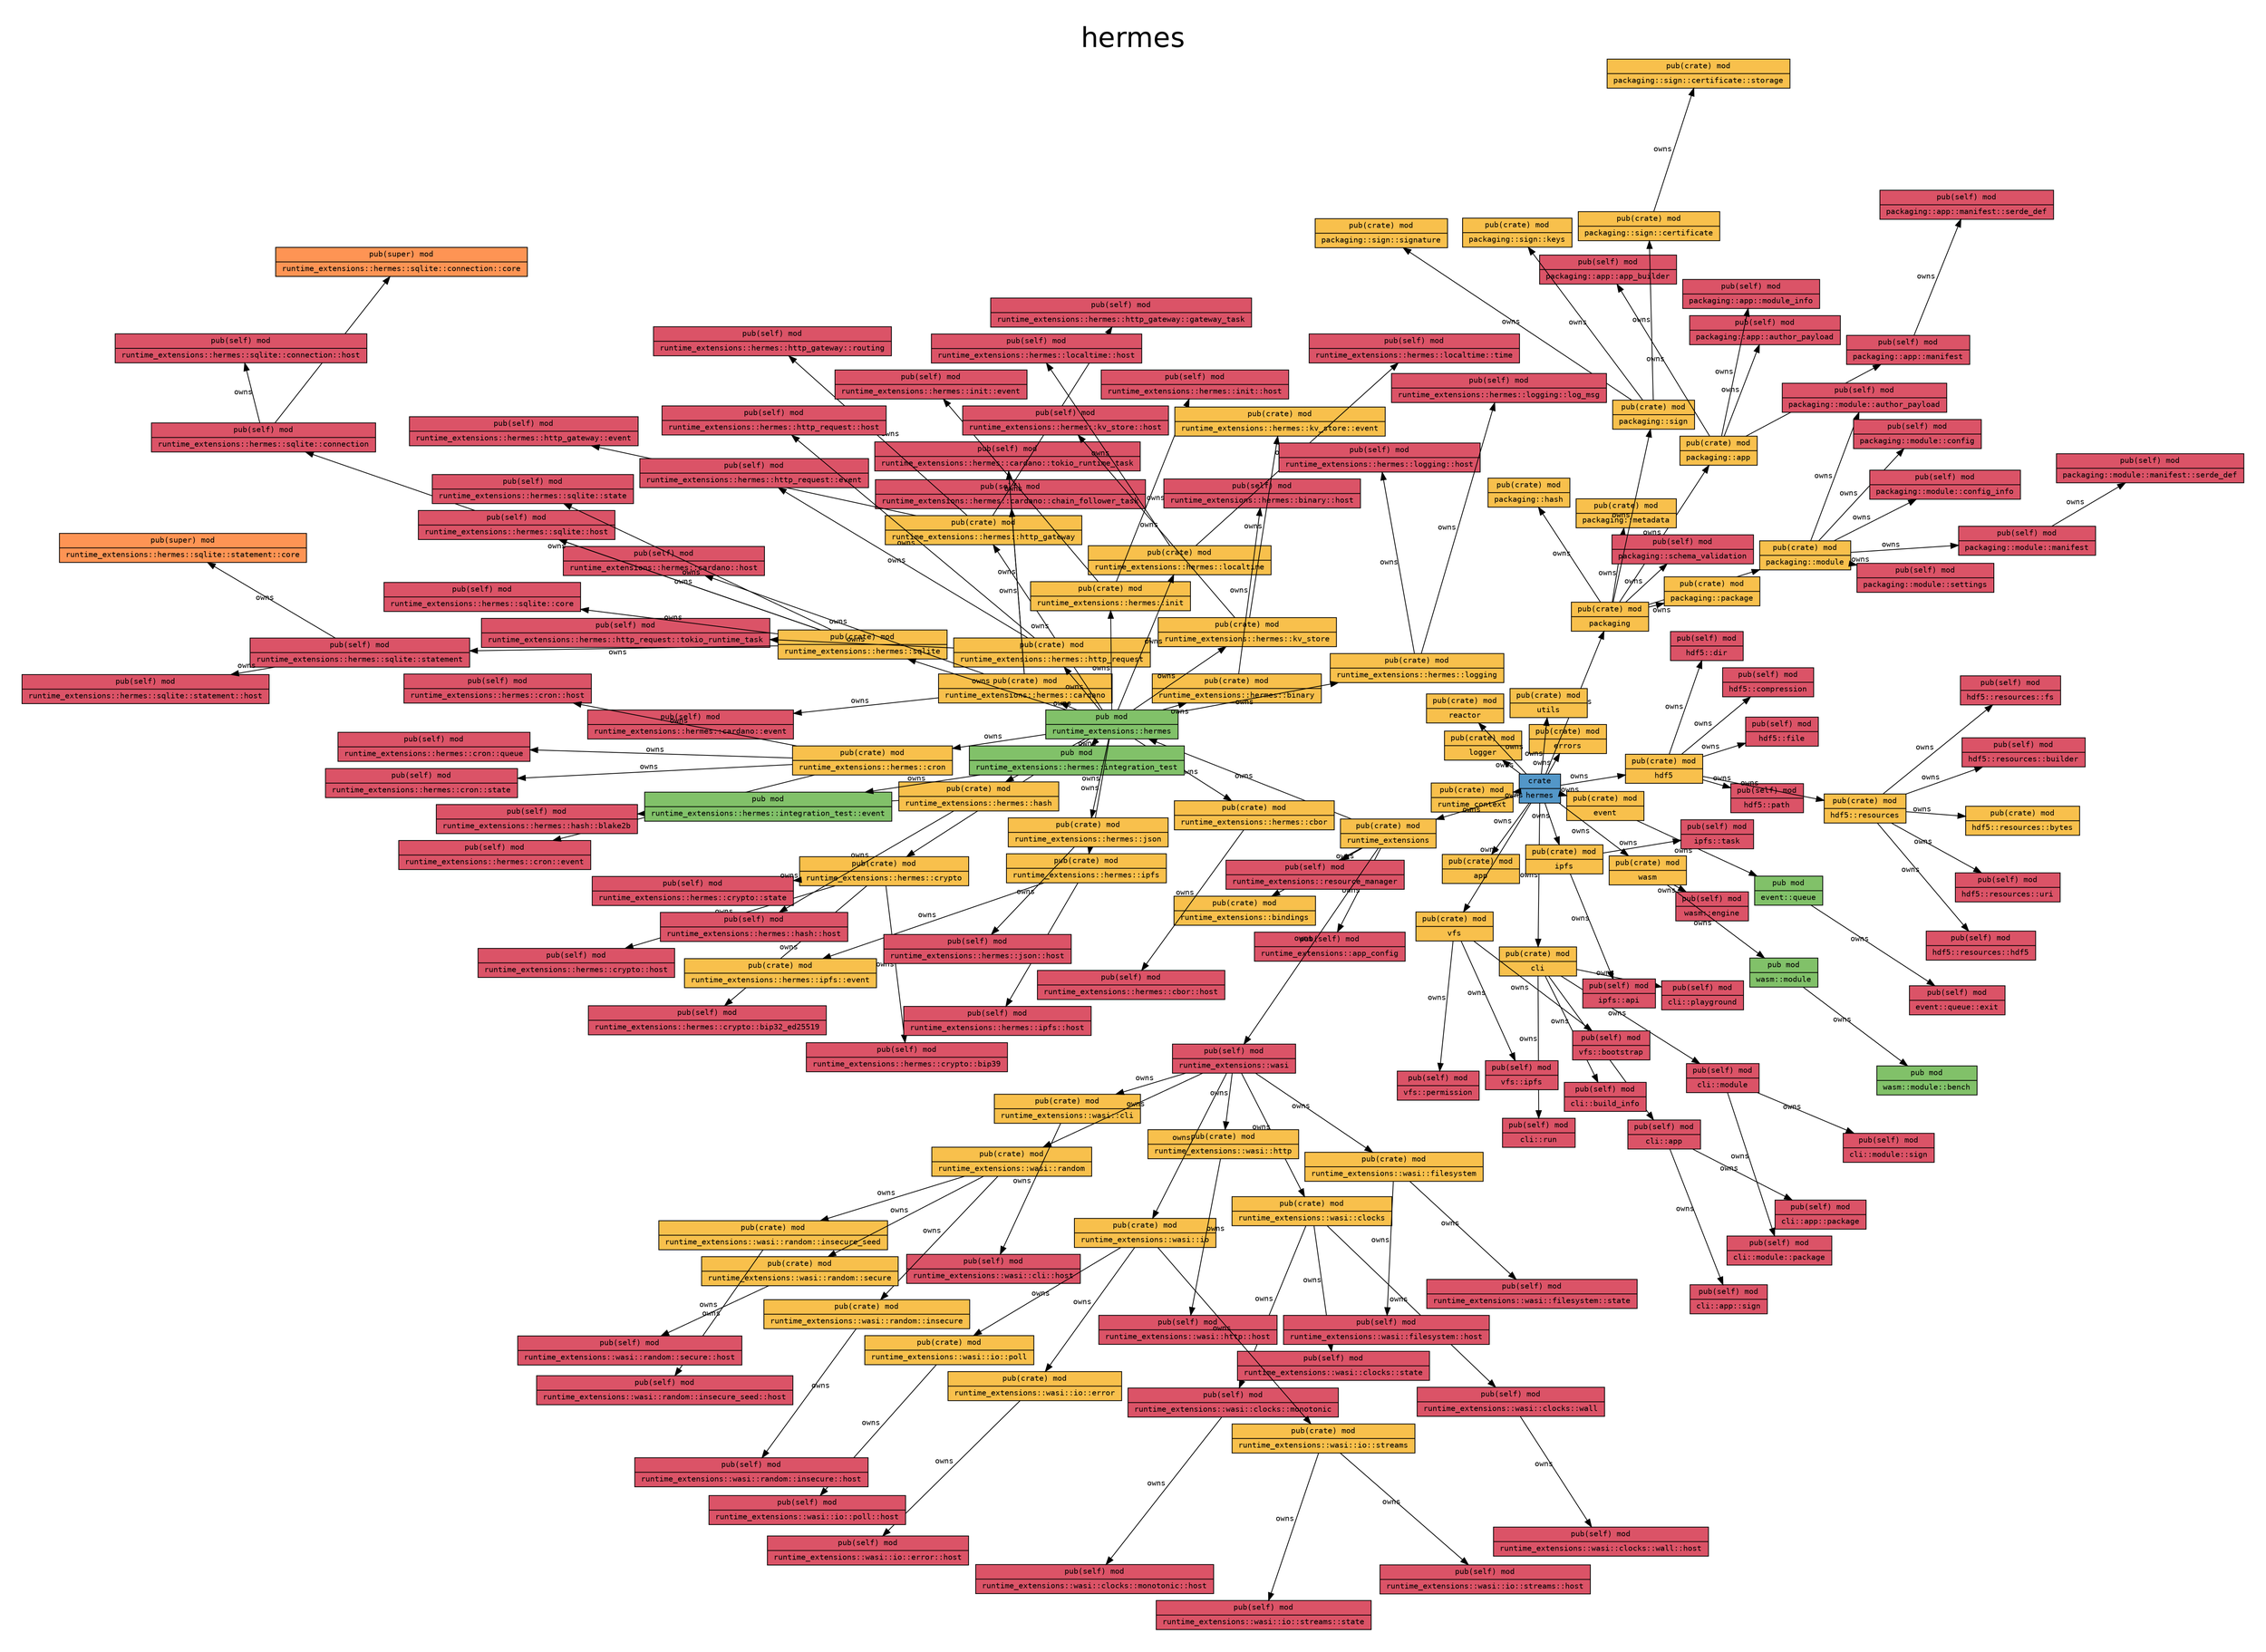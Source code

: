 digraph {

    graph [
        label="hermes",
        labelloc=t,

        pad=0.4,

        // Consider rendering the graph using a different layout algorithm, such as:
        // [dot, neato, twopi, circo, fdp, sfdp]
        layout=neato,
        overlap=false,
        splines="line",
        rankdir=LR,

        fontname="Helvetica", 
        fontsize="36",
    ];

    node [
        fontname="monospace",
        fontsize="10",
        shape="record",
        style="filled",
    ];

    edge [
        fontname="monospace",
        fontsize="10",
    ];

    "hermes" [label="crate|hermes", fillcolor="#5397c8"]; // "crate" node
    "hermes::app" [label="pub(crate) mod|app", fillcolor="#f8c04c"]; // "mod" node
    "hermes::cli" [label="pub(crate) mod|cli", fillcolor="#f8c04c"]; // "mod" node
    "hermes::cli::app" [label="pub(self) mod|cli::app", fillcolor="#db5367"]; // "mod" node
    "hermes::cli::app::package" [label="pub(self) mod|cli::app::package", fillcolor="#db5367"]; // "mod" node
    "hermes::cli::app::sign" [label="pub(self) mod|cli::app::sign", fillcolor="#db5367"]; // "mod" node
    "hermes::cli::build_info" [label="pub(self) mod|cli::build_info", fillcolor="#db5367"]; // "mod" node
    "hermes::cli::module" [label="pub(self) mod|cli::module", fillcolor="#db5367"]; // "mod" node
    "hermes::cli::module::package" [label="pub(self) mod|cli::module::package", fillcolor="#db5367"]; // "mod" node
    "hermes::cli::module::sign" [label="pub(self) mod|cli::module::sign", fillcolor="#db5367"]; // "mod" node
    "hermes::cli::playground" [label="pub(self) mod|cli::playground", fillcolor="#db5367"]; // "mod" node
    "hermes::cli::run" [label="pub(self) mod|cli::run", fillcolor="#db5367"]; // "mod" node
    "hermes::errors" [label="pub(crate) mod|errors", fillcolor="#f8c04c"]; // "mod" node
    "hermes::event" [label="pub(crate) mod|event", fillcolor="#f8c04c"]; // "mod" node
    "hermes::event::queue" [label="pub mod|event::queue", fillcolor="#81c169"]; // "mod" node
    "hermes::event::queue::exit" [label="pub(self) mod|event::queue::exit", fillcolor="#db5367"]; // "mod" node
    "hermes::hdf5" [label="pub(crate) mod|hdf5", fillcolor="#f8c04c"]; // "mod" node
    "hermes::hdf5::compression" [label="pub(self) mod|hdf5::compression", fillcolor="#db5367"]; // "mod" node
    "hermes::hdf5::dir" [label="pub(self) mod|hdf5::dir", fillcolor="#db5367"]; // "mod" node
    "hermes::hdf5::file" [label="pub(self) mod|hdf5::file", fillcolor="#db5367"]; // "mod" node
    "hermes::hdf5::path" [label="pub(self) mod|hdf5::path", fillcolor="#db5367"]; // "mod" node
    "hermes::hdf5::resources" [label="pub(crate) mod|hdf5::resources", fillcolor="#f8c04c"]; // "mod" node
    "hermes::hdf5::resources::builder" [label="pub(self) mod|hdf5::resources::builder", fillcolor="#db5367"]; // "mod" node
    "hermes::hdf5::resources::bytes" [label="pub(crate) mod|hdf5::resources::bytes", fillcolor="#f8c04c"]; // "mod" node
    "hermes::hdf5::resources::fs" [label="pub(self) mod|hdf5::resources::fs", fillcolor="#db5367"]; // "mod" node
    "hermes::hdf5::resources::hdf5" [label="pub(self) mod|hdf5::resources::hdf5", fillcolor="#db5367"]; // "mod" node
    "hermes::hdf5::resources::uri" [label="pub(self) mod|hdf5::resources::uri", fillcolor="#db5367"]; // "mod" node
    "hermes::ipfs" [label="pub(crate) mod|ipfs", fillcolor="#f8c04c"]; // "mod" node
    "hermes::ipfs::api" [label="pub(self) mod|ipfs::api", fillcolor="#db5367"]; // "mod" node
    "hermes::ipfs::task" [label="pub(self) mod|ipfs::task", fillcolor="#db5367"]; // "mod" node
    "hermes::logger" [label="pub(crate) mod|logger", fillcolor="#f8c04c"]; // "mod" node
    "hermes::packaging" [label="pub(crate) mod|packaging", fillcolor="#f8c04c"]; // "mod" node
    "hermes::packaging::app" [label="pub(crate) mod|packaging::app", fillcolor="#f8c04c"]; // "mod" node
    "hermes::packaging::app::app_builder" [label="pub(self) mod|packaging::app::app_builder", fillcolor="#db5367"]; // "mod" node
    "hermes::packaging::app::author_payload" [label="pub(self) mod|packaging::app::author_payload", fillcolor="#db5367"]; // "mod" node
    "hermes::packaging::app::manifest" [label="pub(self) mod|packaging::app::manifest", fillcolor="#db5367"]; // "mod" node
    "hermes::packaging::app::manifest::serde_def" [label="pub(self) mod|packaging::app::manifest::serde_def", fillcolor="#db5367"]; // "mod" node
    "hermes::packaging::app::module_info" [label="pub(self) mod|packaging::app::module_info", fillcolor="#db5367"]; // "mod" node
    "hermes::packaging::hash" [label="pub(crate) mod|packaging::hash", fillcolor="#f8c04c"]; // "mod" node
    "hermes::packaging::metadata" [label="pub(crate) mod|packaging::metadata", fillcolor="#f8c04c"]; // "mod" node
    "hermes::packaging::module" [label="pub(crate) mod|packaging::module", fillcolor="#f8c04c"]; // "mod" node
    "hermes::packaging::module::author_payload" [label="pub(self) mod|packaging::module::author_payload", fillcolor="#db5367"]; // "mod" node
    "hermes::packaging::module::config" [label="pub(self) mod|packaging::module::config", fillcolor="#db5367"]; // "mod" node
    "hermes::packaging::module::config_info" [label="pub(self) mod|packaging::module::config_info", fillcolor="#db5367"]; // "mod" node
    "hermes::packaging::module::manifest" [label="pub(self) mod|packaging::module::manifest", fillcolor="#db5367"]; // "mod" node
    "hermes::packaging::module::manifest::serde_def" [label="pub(self) mod|packaging::module::manifest::serde_def", fillcolor="#db5367"]; // "mod" node
    "hermes::packaging::module::settings" [label="pub(self) mod|packaging::module::settings", fillcolor="#db5367"]; // "mod" node
    "hermes::packaging::package" [label="pub(crate) mod|packaging::package", fillcolor="#f8c04c"]; // "mod" node
    "hermes::packaging::schema_validation" [label="pub(self) mod|packaging::schema_validation", fillcolor="#db5367"]; // "mod" node
    "hermes::packaging::sign" [label="pub(crate) mod|packaging::sign", fillcolor="#f8c04c"]; // "mod" node
    "hermes::packaging::sign::certificate" [label="pub(crate) mod|packaging::sign::certificate", fillcolor="#f8c04c"]; // "mod" node
    "hermes::packaging::sign::certificate::storage" [label="pub(crate) mod|packaging::sign::certificate::storage", fillcolor="#f8c04c"]; // "mod" node
    "hermes::packaging::sign::keys" [label="pub(crate) mod|packaging::sign::keys", fillcolor="#f8c04c"]; // "mod" node
    "hermes::packaging::sign::signature" [label="pub(crate) mod|packaging::sign::signature", fillcolor="#f8c04c"]; // "mod" node
    "hermes::reactor" [label="pub(crate) mod|reactor", fillcolor="#f8c04c"]; // "mod" node
    "hermes::runtime_context" [label="pub(crate) mod|runtime_context", fillcolor="#f8c04c"]; // "mod" node
    "hermes::runtime_extensions" [label="pub(crate) mod|runtime_extensions", fillcolor="#f8c04c"]; // "mod" node
    "hermes::runtime_extensions::app_config" [label="pub(self) mod|runtime_extensions::app_config", fillcolor="#db5367"]; // "mod" node
    "hermes::runtime_extensions::bindings" [label="pub(crate) mod|runtime_extensions::bindings", fillcolor="#f8c04c"]; // "mod" node
    "hermes::runtime_extensions::hermes" [label="pub mod|runtime_extensions::hermes", fillcolor="#81c169"]; // "mod" node
    "hermes::runtime_extensions::hermes::binary" [label="pub(crate) mod|runtime_extensions::hermes::binary", fillcolor="#f8c04c"]; // "mod" node
    "hermes::runtime_extensions::hermes::binary::host" [label="pub(self) mod|runtime_extensions::hermes::binary::host", fillcolor="#db5367"]; // "mod" node
    "hermes::runtime_extensions::hermes::cardano" [label="pub(crate) mod|runtime_extensions::hermes::cardano", fillcolor="#f8c04c"]; // "mod" node
    "hermes::runtime_extensions::hermes::cardano::chain_follower_task" [label="pub(self) mod|runtime_extensions::hermes::cardano::chain_follower_task", fillcolor="#db5367"]; // "mod" node
    "hermes::runtime_extensions::hermes::cardano::event" [label="pub(self) mod|runtime_extensions::hermes::cardano::event", fillcolor="#db5367"]; // "mod" node
    "hermes::runtime_extensions::hermes::cardano::host" [label="pub(self) mod|runtime_extensions::hermes::cardano::host", fillcolor="#db5367"]; // "mod" node
    "hermes::runtime_extensions::hermes::cardano::tokio_runtime_task" [label="pub(self) mod|runtime_extensions::hermes::cardano::tokio_runtime_task", fillcolor="#db5367"]; // "mod" node
    "hermes::runtime_extensions::hermes::cbor" [label="pub(crate) mod|runtime_extensions::hermes::cbor", fillcolor="#f8c04c"]; // "mod" node
    "hermes::runtime_extensions::hermes::cbor::host" [label="pub(self) mod|runtime_extensions::hermes::cbor::host", fillcolor="#db5367"]; // "mod" node
    "hermes::runtime_extensions::hermes::cron" [label="pub(crate) mod|runtime_extensions::hermes::cron", fillcolor="#f8c04c"]; // "mod" node
    "hermes::runtime_extensions::hermes::cron::event" [label="pub(self) mod|runtime_extensions::hermes::cron::event", fillcolor="#db5367"]; // "mod" node
    "hermes::runtime_extensions::hermes::cron::host" [label="pub(self) mod|runtime_extensions::hermes::cron::host", fillcolor="#db5367"]; // "mod" node
    "hermes::runtime_extensions::hermes::cron::queue" [label="pub(self) mod|runtime_extensions::hermes::cron::queue", fillcolor="#db5367"]; // "mod" node
    "hermes::runtime_extensions::hermes::cron::state" [label="pub(self) mod|runtime_extensions::hermes::cron::state", fillcolor="#db5367"]; // "mod" node
    "hermes::runtime_extensions::hermes::crypto" [label="pub(crate) mod|runtime_extensions::hermes::crypto", fillcolor="#f8c04c"]; // "mod" node
    "hermes::runtime_extensions::hermes::crypto::bip32_ed25519" [label="pub(self) mod|runtime_extensions::hermes::crypto::bip32_ed25519", fillcolor="#db5367"]; // "mod" node
    "hermes::runtime_extensions::hermes::crypto::bip39" [label="pub(self) mod|runtime_extensions::hermes::crypto::bip39", fillcolor="#db5367"]; // "mod" node
    "hermes::runtime_extensions::hermes::crypto::host" [label="pub(self) mod|runtime_extensions::hermes::crypto::host", fillcolor="#db5367"]; // "mod" node
    "hermes::runtime_extensions::hermes::crypto::state" [label="pub(self) mod|runtime_extensions::hermes::crypto::state", fillcolor="#db5367"]; // "mod" node
    "hermes::runtime_extensions::hermes::hash" [label="pub(crate) mod|runtime_extensions::hermes::hash", fillcolor="#f8c04c"]; // "mod" node
    "hermes::runtime_extensions::hermes::hash::blake2b" [label="pub(self) mod|runtime_extensions::hermes::hash::blake2b", fillcolor="#db5367"]; // "mod" node
    "hermes::runtime_extensions::hermes::hash::host" [label="pub(self) mod|runtime_extensions::hermes::hash::host", fillcolor="#db5367"]; // "mod" node
    "hermes::runtime_extensions::hermes::http_gateway" [label="pub(crate) mod|runtime_extensions::hermes::http_gateway", fillcolor="#f8c04c"]; // "mod" node
    "hermes::runtime_extensions::hermes::http_gateway::event" [label="pub(self) mod|runtime_extensions::hermes::http_gateway::event", fillcolor="#db5367"]; // "mod" node
    "hermes::runtime_extensions::hermes::http_gateway::gateway_task" [label="pub(self) mod|runtime_extensions::hermes::http_gateway::gateway_task", fillcolor="#db5367"]; // "mod" node
    "hermes::runtime_extensions::hermes::http_gateway::routing" [label="pub(self) mod|runtime_extensions::hermes::http_gateway::routing", fillcolor="#db5367"]; // "mod" node
    "hermes::runtime_extensions::hermes::http_request" [label="pub(crate) mod|runtime_extensions::hermes::http_request", fillcolor="#f8c04c"]; // "mod" node
    "hermes::runtime_extensions::hermes::http_request::event" [label="pub(self) mod|runtime_extensions::hermes::http_request::event", fillcolor="#db5367"]; // "mod" node
    "hermes::runtime_extensions::hermes::http_request::host" [label="pub(self) mod|runtime_extensions::hermes::http_request::host", fillcolor="#db5367"]; // "mod" node
    "hermes::runtime_extensions::hermes::http_request::tokio_runtime_task" [label="pub(self) mod|runtime_extensions::hermes::http_request::tokio_runtime_task", fillcolor="#db5367"]; // "mod" node
    "hermes::runtime_extensions::hermes::init" [label="pub(crate) mod|runtime_extensions::hermes::init", fillcolor="#f8c04c"]; // "mod" node
    "hermes::runtime_extensions::hermes::init::event" [label="pub(self) mod|runtime_extensions::hermes::init::event", fillcolor="#db5367"]; // "mod" node
    "hermes::runtime_extensions::hermes::init::host" [label="pub(self) mod|runtime_extensions::hermes::init::host", fillcolor="#db5367"]; // "mod" node
    "hermes::runtime_extensions::hermes::integration_test" [label="pub mod|runtime_extensions::hermes::integration_test", fillcolor="#81c169"]; // "mod" node
    "hermes::runtime_extensions::hermes::integration_test::event" [label="pub mod|runtime_extensions::hermes::integration_test::event", fillcolor="#81c169"]; // "mod" node
    "hermes::runtime_extensions::hermes::ipfs" [label="pub(crate) mod|runtime_extensions::hermes::ipfs", fillcolor="#f8c04c"]; // "mod" node
    "hermes::runtime_extensions::hermes::ipfs::event" [label="pub(crate) mod|runtime_extensions::hermes::ipfs::event", fillcolor="#f8c04c"]; // "mod" node
    "hermes::runtime_extensions::hermes::ipfs::host" [label="pub(self) mod|runtime_extensions::hermes::ipfs::host", fillcolor="#db5367"]; // "mod" node
    "hermes::runtime_extensions::hermes::json" [label="pub(crate) mod|runtime_extensions::hermes::json", fillcolor="#f8c04c"]; // "mod" node
    "hermes::runtime_extensions::hermes::json::host" [label="pub(self) mod|runtime_extensions::hermes::json::host", fillcolor="#db5367"]; // "mod" node
    "hermes::runtime_extensions::hermes::kv_store" [label="pub(crate) mod|runtime_extensions::hermes::kv_store", fillcolor="#f8c04c"]; // "mod" node
    "hermes::runtime_extensions::hermes::kv_store::event" [label="pub(crate) mod|runtime_extensions::hermes::kv_store::event", fillcolor="#f8c04c"]; // "mod" node
    "hermes::runtime_extensions::hermes::kv_store::host" [label="pub(self) mod|runtime_extensions::hermes::kv_store::host", fillcolor="#db5367"]; // "mod" node
    "hermes::runtime_extensions::hermes::localtime" [label="pub(crate) mod|runtime_extensions::hermes::localtime", fillcolor="#f8c04c"]; // "mod" node
    "hermes::runtime_extensions::hermes::localtime::host" [label="pub(self) mod|runtime_extensions::hermes::localtime::host", fillcolor="#db5367"]; // "mod" node
    "hermes::runtime_extensions::hermes::localtime::time" [label="pub(self) mod|runtime_extensions::hermes::localtime::time", fillcolor="#db5367"]; // "mod" node
    "hermes::runtime_extensions::hermes::logging" [label="pub(crate) mod|runtime_extensions::hermes::logging", fillcolor="#f8c04c"]; // "mod" node
    "hermes::runtime_extensions::hermes::logging::host" [label="pub(self) mod|runtime_extensions::hermes::logging::host", fillcolor="#db5367"]; // "mod" node
    "hermes::runtime_extensions::hermes::logging::log_msg" [label="pub(self) mod|runtime_extensions::hermes::logging::log_msg", fillcolor="#db5367"]; // "mod" node
    "hermes::runtime_extensions::hermes::sqlite" [label="pub(crate) mod|runtime_extensions::hermes::sqlite", fillcolor="#f8c04c"]; // "mod" node
    "hermes::runtime_extensions::hermes::sqlite::connection" [label="pub(self) mod|runtime_extensions::hermes::sqlite::connection", fillcolor="#db5367"]; // "mod" node
    "hermes::runtime_extensions::hermes::sqlite::connection::core" [label="pub(super) mod|runtime_extensions::hermes::sqlite::connection::core", fillcolor="#fe9454"]; // "mod" node
    "hermes::runtime_extensions::hermes::sqlite::connection::host" [label="pub(self) mod|runtime_extensions::hermes::sqlite::connection::host", fillcolor="#db5367"]; // "mod" node
    "hermes::runtime_extensions::hermes::sqlite::core" [label="pub(self) mod|runtime_extensions::hermes::sqlite::core", fillcolor="#db5367"]; // "mod" node
    "hermes::runtime_extensions::hermes::sqlite::host" [label="pub(self) mod|runtime_extensions::hermes::sqlite::host", fillcolor="#db5367"]; // "mod" node
    "hermes::runtime_extensions::hermes::sqlite::state" [label="pub(self) mod|runtime_extensions::hermes::sqlite::state", fillcolor="#db5367"]; // "mod" node
    "hermes::runtime_extensions::hermes::sqlite::statement" [label="pub(self) mod|runtime_extensions::hermes::sqlite::statement", fillcolor="#db5367"]; // "mod" node
    "hermes::runtime_extensions::hermes::sqlite::statement::core" [label="pub(super) mod|runtime_extensions::hermes::sqlite::statement::core", fillcolor="#fe9454"]; // "mod" node
    "hermes::runtime_extensions::hermes::sqlite::statement::host" [label="pub(self) mod|runtime_extensions::hermes::sqlite::statement::host", fillcolor="#db5367"]; // "mod" node
    "hermes::runtime_extensions::resource_manager" [label="pub(self) mod|runtime_extensions::resource_manager", fillcolor="#db5367"]; // "mod" node
    "hermes::runtime_extensions::wasi" [label="pub(self) mod|runtime_extensions::wasi", fillcolor="#db5367"]; // "mod" node
    "hermes::runtime_extensions::wasi::cli" [label="pub(crate) mod|runtime_extensions::wasi::cli", fillcolor="#f8c04c"]; // "mod" node
    "hermes::runtime_extensions::wasi::cli::host" [label="pub(self) mod|runtime_extensions::wasi::cli::host", fillcolor="#db5367"]; // "mod" node
    "hermes::runtime_extensions::wasi::clocks" [label="pub(crate) mod|runtime_extensions::wasi::clocks", fillcolor="#f8c04c"]; // "mod" node
    "hermes::runtime_extensions::wasi::clocks::monotonic" [label="pub(self) mod|runtime_extensions::wasi::clocks::monotonic", fillcolor="#db5367"]; // "mod" node
    "hermes::runtime_extensions::wasi::clocks::monotonic::host" [label="pub(self) mod|runtime_extensions::wasi::clocks::monotonic::host", fillcolor="#db5367"]; // "mod" node
    "hermes::runtime_extensions::wasi::clocks::state" [label="pub(self) mod|runtime_extensions::wasi::clocks::state", fillcolor="#db5367"]; // "mod" node
    "hermes::runtime_extensions::wasi::clocks::wall" [label="pub(self) mod|runtime_extensions::wasi::clocks::wall", fillcolor="#db5367"]; // "mod" node
    "hermes::runtime_extensions::wasi::clocks::wall::host" [label="pub(self) mod|runtime_extensions::wasi::clocks::wall::host", fillcolor="#db5367"]; // "mod" node
    "hermes::runtime_extensions::wasi::filesystem" [label="pub(crate) mod|runtime_extensions::wasi::filesystem", fillcolor="#f8c04c"]; // "mod" node
    "hermes::runtime_extensions::wasi::filesystem::host" [label="pub(self) mod|runtime_extensions::wasi::filesystem::host", fillcolor="#db5367"]; // "mod" node
    "hermes::runtime_extensions::wasi::filesystem::state" [label="pub(self) mod|runtime_extensions::wasi::filesystem::state", fillcolor="#db5367"]; // "mod" node
    "hermes::runtime_extensions::wasi::http" [label="pub(crate) mod|runtime_extensions::wasi::http", fillcolor="#f8c04c"]; // "mod" node
    "hermes::runtime_extensions::wasi::http::host" [label="pub(self) mod|runtime_extensions::wasi::http::host", fillcolor="#db5367"]; // "mod" node
    "hermes::runtime_extensions::wasi::io" [label="pub(crate) mod|runtime_extensions::wasi::io", fillcolor="#f8c04c"]; // "mod" node
    "hermes::runtime_extensions::wasi::io::error" [label="pub(crate) mod|runtime_extensions::wasi::io::error", fillcolor="#f8c04c"]; // "mod" node
    "hermes::runtime_extensions::wasi::io::error::host" [label="pub(self) mod|runtime_extensions::wasi::io::error::host", fillcolor="#db5367"]; // "mod" node
    "hermes::runtime_extensions::wasi::io::poll" [label="pub(crate) mod|runtime_extensions::wasi::io::poll", fillcolor="#f8c04c"]; // "mod" node
    "hermes::runtime_extensions::wasi::io::poll::host" [label="pub(self) mod|runtime_extensions::wasi::io::poll::host", fillcolor="#db5367"]; // "mod" node
    "hermes::runtime_extensions::wasi::io::streams" [label="pub(crate) mod|runtime_extensions::wasi::io::streams", fillcolor="#f8c04c"]; // "mod" node
    "hermes::runtime_extensions::wasi::io::streams::host" [label="pub(self) mod|runtime_extensions::wasi::io::streams::host", fillcolor="#db5367"]; // "mod" node
    "hermes::runtime_extensions::wasi::io::streams::state" [label="pub(self) mod|runtime_extensions::wasi::io::streams::state", fillcolor="#db5367"]; // "mod" node
    "hermes::runtime_extensions::wasi::random" [label="pub(crate) mod|runtime_extensions::wasi::random", fillcolor="#f8c04c"]; // "mod" node
    "hermes::runtime_extensions::wasi::random::insecure" [label="pub(crate) mod|runtime_extensions::wasi::random::insecure", fillcolor="#f8c04c"]; // "mod" node
    "hermes::runtime_extensions::wasi::random::insecure::host" [label="pub(self) mod|runtime_extensions::wasi::random::insecure::host", fillcolor="#db5367"]; // "mod" node
    "hermes::runtime_extensions::wasi::random::insecure_seed" [label="pub(crate) mod|runtime_extensions::wasi::random::insecure_seed", fillcolor="#f8c04c"]; // "mod" node
    "hermes::runtime_extensions::wasi::random::insecure_seed::host" [label="pub(self) mod|runtime_extensions::wasi::random::insecure_seed::host", fillcolor="#db5367"]; // "mod" node
    "hermes::runtime_extensions::wasi::random::secure" [label="pub(crate) mod|runtime_extensions::wasi::random::secure", fillcolor="#f8c04c"]; // "mod" node
    "hermes::runtime_extensions::wasi::random::secure::host" [label="pub(self) mod|runtime_extensions::wasi::random::secure::host", fillcolor="#db5367"]; // "mod" node
    "hermes::utils" [label="pub(crate) mod|utils", fillcolor="#f8c04c"]; // "mod" node
    "hermes::vfs" [label="pub(crate) mod|vfs", fillcolor="#f8c04c"]; // "mod" node
    "hermes::vfs::bootstrap" [label="pub(self) mod|vfs::bootstrap", fillcolor="#db5367"]; // "mod" node
    "hermes::vfs::ipfs" [label="pub(self) mod|vfs::ipfs", fillcolor="#db5367"]; // "mod" node
    "hermes::vfs::permission" [label="pub(self) mod|vfs::permission", fillcolor="#db5367"]; // "mod" node
    "hermes::wasm" [label="pub(crate) mod|wasm", fillcolor="#f8c04c"]; // "mod" node
    "hermes::wasm::engine" [label="pub(self) mod|wasm::engine", fillcolor="#db5367"]; // "mod" node
    "hermes::wasm::module" [label="pub mod|wasm::module", fillcolor="#81c169"]; // "mod" node
    "hermes::wasm::module::bench" [label="pub mod|wasm::module::bench", fillcolor="#81c169"]; // "mod" node

    "hermes" -> "hermes::app" [label="owns", color="#000000", style="solid"] [constraint=true]; // "owns" edge
    "hermes" -> "hermes::cli" [label="owns", color="#000000", style="solid"] [constraint=true]; // "owns" edge
    "hermes" -> "hermes::errors" [label="owns", color="#000000", style="solid"] [constraint=true]; // "owns" edge
    "hermes" -> "hermes::event" [label="owns", color="#000000", style="solid"] [constraint=true]; // "owns" edge
    "hermes" -> "hermes::hdf5" [label="owns", color="#000000", style="solid"] [constraint=true]; // "owns" edge
    "hermes" -> "hermes::ipfs" [label="owns", color="#000000", style="solid"] [constraint=true]; // "owns" edge
    "hermes" -> "hermes::logger" [label="owns", color="#000000", style="solid"] [constraint=true]; // "owns" edge
    "hermes" -> "hermes::packaging" [label="owns", color="#000000", style="solid"] [constraint=true]; // "owns" edge
    "hermes" -> "hermes::reactor" [label="owns", color="#000000", style="solid"] [constraint=true]; // "owns" edge
    "hermes" -> "hermes::runtime_context" [label="owns", color="#000000", style="solid"] [constraint=true]; // "owns" edge
    "hermes" -> "hermes::runtime_extensions" [label="owns", color="#000000", style="solid"] [constraint=true]; // "owns" edge
    "hermes" -> "hermes::utils" [label="owns", color="#000000", style="solid"] [constraint=true]; // "owns" edge
    "hermes" -> "hermes::vfs" [label="owns", color="#000000", style="solid"] [constraint=true]; // "owns" edge
    "hermes" -> "hermes::wasm" [label="owns", color="#000000", style="solid"] [constraint=true]; // "owns" edge
    "hermes::cli" -> "hermes::cli::app" [label="owns", color="#000000", style="solid"] [constraint=true]; // "owns" edge
    "hermes::cli" -> "hermes::cli::build_info" [label="owns", color="#000000", style="solid"] [constraint=true]; // "owns" edge
    "hermes::cli" -> "hermes::cli::module" [label="owns", color="#000000", style="solid"] [constraint=true]; // "owns" edge
    "hermes::cli" -> "hermes::cli::playground" [label="owns", color="#000000", style="solid"] [constraint=true]; // "owns" edge
    "hermes::cli" -> "hermes::cli::run" [label="owns", color="#000000", style="solid"] [constraint=true]; // "owns" edge
    "hermes::cli::app" -> "hermes::cli::app::package" [label="owns", color="#000000", style="solid"] [constraint=true]; // "owns" edge
    "hermes::cli::app" -> "hermes::cli::app::sign" [label="owns", color="#000000", style="solid"] [constraint=true]; // "owns" edge
    "hermes::cli::module" -> "hermes::cli::module::package" [label="owns", color="#000000", style="solid"] [constraint=true]; // "owns" edge
    "hermes::cli::module" -> "hermes::cli::module::sign" [label="owns", color="#000000", style="solid"] [constraint=true]; // "owns" edge
    "hermes::event" -> "hermes::event::queue" [label="owns", color="#000000", style="solid"] [constraint=true]; // "owns" edge
    "hermes::event::queue" -> "hermes::event::queue::exit" [label="owns", color="#000000", style="solid"] [constraint=true]; // "owns" edge
    "hermes::hdf5" -> "hermes::hdf5::compression" [label="owns", color="#000000", style="solid"] [constraint=true]; // "owns" edge
    "hermes::hdf5" -> "hermes::hdf5::dir" [label="owns", color="#000000", style="solid"] [constraint=true]; // "owns" edge
    "hermes::hdf5" -> "hermes::hdf5::file" [label="owns", color="#000000", style="solid"] [constraint=true]; // "owns" edge
    "hermes::hdf5" -> "hermes::hdf5::path" [label="owns", color="#000000", style="solid"] [constraint=true]; // "owns" edge
    "hermes::hdf5" -> "hermes::hdf5::resources" [label="owns", color="#000000", style="solid"] [constraint=true]; // "owns" edge
    "hermes::hdf5::resources" -> "hermes::hdf5::resources::builder" [label="owns", color="#000000", style="solid"] [constraint=true]; // "owns" edge
    "hermes::hdf5::resources" -> "hermes::hdf5::resources::bytes" [label="owns", color="#000000", style="solid"] [constraint=true]; // "owns" edge
    "hermes::hdf5::resources" -> "hermes::hdf5::resources::fs" [label="owns", color="#000000", style="solid"] [constraint=true]; // "owns" edge
    "hermes::hdf5::resources" -> "hermes::hdf5::resources::hdf5" [label="owns", color="#000000", style="solid"] [constraint=true]; // "owns" edge
    "hermes::hdf5::resources" -> "hermes::hdf5::resources::uri" [label="owns", color="#000000", style="solid"] [constraint=true]; // "owns" edge
    "hermes::ipfs" -> "hermes::ipfs::api" [label="owns", color="#000000", style="solid"] [constraint=true]; // "owns" edge
    "hermes::ipfs" -> "hermes::ipfs::task" [label="owns", color="#000000", style="solid"] [constraint=true]; // "owns" edge
    "hermes::packaging" -> "hermes::packaging::app" [label="owns", color="#000000", style="solid"] [constraint=true]; // "owns" edge
    "hermes::packaging" -> "hermes::packaging::hash" [label="owns", color="#000000", style="solid"] [constraint=true]; // "owns" edge
    "hermes::packaging" -> "hermes::packaging::metadata" [label="owns", color="#000000", style="solid"] [constraint=true]; // "owns" edge
    "hermes::packaging" -> "hermes::packaging::module" [label="owns", color="#000000", style="solid"] [constraint=true]; // "owns" edge
    "hermes::packaging" -> "hermes::packaging::package" [label="owns", color="#000000", style="solid"] [constraint=true]; // "owns" edge
    "hermes::packaging" -> "hermes::packaging::schema_validation" [label="owns", color="#000000", style="solid"] [constraint=true]; // "owns" edge
    "hermes::packaging" -> "hermes::packaging::sign" [label="owns", color="#000000", style="solid"] [constraint=true]; // "owns" edge
    "hermes::packaging::app" -> "hermes::packaging::app::app_builder" [label="owns", color="#000000", style="solid"] [constraint=true]; // "owns" edge
    "hermes::packaging::app" -> "hermes::packaging::app::author_payload" [label="owns", color="#000000", style="solid"] [constraint=true]; // "owns" edge
    "hermes::packaging::app" -> "hermes::packaging::app::manifest" [label="owns", color="#000000", style="solid"] [constraint=true]; // "owns" edge
    "hermes::packaging::app" -> "hermes::packaging::app::module_info" [label="owns", color="#000000", style="solid"] [constraint=true]; // "owns" edge
    "hermes::packaging::app::manifest" -> "hermes::packaging::app::manifest::serde_def" [label="owns", color="#000000", style="solid"] [constraint=true]; // "owns" edge
    "hermes::packaging::module" -> "hermes::packaging::module::author_payload" [label="owns", color="#000000", style="solid"] [constraint=true]; // "owns" edge
    "hermes::packaging::module" -> "hermes::packaging::module::config" [label="owns", color="#000000", style="solid"] [constraint=true]; // "owns" edge
    "hermes::packaging::module" -> "hermes::packaging::module::config_info" [label="owns", color="#000000", style="solid"] [constraint=true]; // "owns" edge
    "hermes::packaging::module" -> "hermes::packaging::module::manifest" [label="owns", color="#000000", style="solid"] [constraint=true]; // "owns" edge
    "hermes::packaging::module" -> "hermes::packaging::module::settings" [label="owns", color="#000000", style="solid"] [constraint=true]; // "owns" edge
    "hermes::packaging::module::manifest" -> "hermes::packaging::module::manifest::serde_def" [label="owns", color="#000000", style="solid"] [constraint=true]; // "owns" edge
    "hermes::packaging::sign" -> "hermes::packaging::sign::certificate" [label="owns", color="#000000", style="solid"] [constraint=true]; // "owns" edge
    "hermes::packaging::sign" -> "hermes::packaging::sign::keys" [label="owns", color="#000000", style="solid"] [constraint=true]; // "owns" edge
    "hermes::packaging::sign" -> "hermes::packaging::sign::signature" [label="owns", color="#000000", style="solid"] [constraint=true]; // "owns" edge
    "hermes::packaging::sign::certificate" -> "hermes::packaging::sign::certificate::storage" [label="owns", color="#000000", style="solid"] [constraint=true]; // "owns" edge
    "hermes::runtime_extensions" -> "hermes::runtime_extensions::app_config" [label="owns", color="#000000", style="solid"] [constraint=true]; // "owns" edge
    "hermes::runtime_extensions" -> "hermes::runtime_extensions::bindings" [label="owns", color="#000000", style="solid"] [constraint=true]; // "owns" edge
    "hermes::runtime_extensions" -> "hermes::runtime_extensions::hermes" [label="owns", color="#000000", style="solid"] [constraint=true]; // "owns" edge
    "hermes::runtime_extensions" -> "hermes::runtime_extensions::resource_manager" [label="owns", color="#000000", style="solid"] [constraint=true]; // "owns" edge
    "hermes::runtime_extensions" -> "hermes::runtime_extensions::wasi" [label="owns", color="#000000", style="solid"] [constraint=true]; // "owns" edge
    "hermes::runtime_extensions::hermes" -> "hermes::runtime_extensions::hermes::binary" [label="owns", color="#000000", style="solid"] [constraint=true]; // "owns" edge
    "hermes::runtime_extensions::hermes" -> "hermes::runtime_extensions::hermes::cardano" [label="owns", color="#000000", style="solid"] [constraint=true]; // "owns" edge
    "hermes::runtime_extensions::hermes" -> "hermes::runtime_extensions::hermes::cbor" [label="owns", color="#000000", style="solid"] [constraint=true]; // "owns" edge
    "hermes::runtime_extensions::hermes" -> "hermes::runtime_extensions::hermes::cron" [label="owns", color="#000000", style="solid"] [constraint=true]; // "owns" edge
    "hermes::runtime_extensions::hermes" -> "hermes::runtime_extensions::hermes::crypto" [label="owns", color="#000000", style="solid"] [constraint=true]; // "owns" edge
    "hermes::runtime_extensions::hermes" -> "hermes::runtime_extensions::hermes::hash" [label="owns", color="#000000", style="solid"] [constraint=true]; // "owns" edge
    "hermes::runtime_extensions::hermes" -> "hermes::runtime_extensions::hermes::http_gateway" [label="owns", color="#000000", style="solid"] [constraint=true]; // "owns" edge
    "hermes::runtime_extensions::hermes" -> "hermes::runtime_extensions::hermes::http_request" [label="owns", color="#000000", style="solid"] [constraint=true]; // "owns" edge
    "hermes::runtime_extensions::hermes" -> "hermes::runtime_extensions::hermes::init" [label="owns", color="#000000", style="solid"] [constraint=true]; // "owns" edge
    "hermes::runtime_extensions::hermes" -> "hermes::runtime_extensions::hermes::integration_test" [label="owns", color="#000000", style="solid"] [constraint=true]; // "owns" edge
    "hermes::runtime_extensions::hermes" -> "hermes::runtime_extensions::hermes::ipfs" [label="owns", color="#000000", style="solid"] [constraint=true]; // "owns" edge
    "hermes::runtime_extensions::hermes" -> "hermes::runtime_extensions::hermes::json" [label="owns", color="#000000", style="solid"] [constraint=true]; // "owns" edge
    "hermes::runtime_extensions::hermes" -> "hermes::runtime_extensions::hermes::kv_store" [label="owns", color="#000000", style="solid"] [constraint=true]; // "owns" edge
    "hermes::runtime_extensions::hermes" -> "hermes::runtime_extensions::hermes::localtime" [label="owns", color="#000000", style="solid"] [constraint=true]; // "owns" edge
    "hermes::runtime_extensions::hermes" -> "hermes::runtime_extensions::hermes::logging" [label="owns", color="#000000", style="solid"] [constraint=true]; // "owns" edge
    "hermes::runtime_extensions::hermes" -> "hermes::runtime_extensions::hermes::sqlite" [label="owns", color="#000000", style="solid"] [constraint=true]; // "owns" edge
    "hermes::runtime_extensions::hermes::binary" -> "hermes::runtime_extensions::hermes::binary::host" [label="owns", color="#000000", style="solid"] [constraint=true]; // "owns" edge
    "hermes::runtime_extensions::hermes::cardano" -> "hermes::runtime_extensions::hermes::cardano::chain_follower_task" [label="owns", color="#000000", style="solid"] [constraint=true]; // "owns" edge
    "hermes::runtime_extensions::hermes::cardano" -> "hermes::runtime_extensions::hermes::cardano::event" [label="owns", color="#000000", style="solid"] [constraint=true]; // "owns" edge
    "hermes::runtime_extensions::hermes::cardano" -> "hermes::runtime_extensions::hermes::cardano::host" [label="owns", color="#000000", style="solid"] [constraint=true]; // "owns" edge
    "hermes::runtime_extensions::hermes::cardano" -> "hermes::runtime_extensions::hermes::cardano::tokio_runtime_task" [label="owns", color="#000000", style="solid"] [constraint=true]; // "owns" edge
    "hermes::runtime_extensions::hermes::cbor" -> "hermes::runtime_extensions::hermes::cbor::host" [label="owns", color="#000000", style="solid"] [constraint=true]; // "owns" edge
    "hermes::runtime_extensions::hermes::cron" -> "hermes::runtime_extensions::hermes::cron::event" [label="owns", color="#000000", style="solid"] [constraint=true]; // "owns" edge
    "hermes::runtime_extensions::hermes::cron" -> "hermes::runtime_extensions::hermes::cron::host" [label="owns", color="#000000", style="solid"] [constraint=true]; // "owns" edge
    "hermes::runtime_extensions::hermes::cron" -> "hermes::runtime_extensions::hermes::cron::queue" [label="owns", color="#000000", style="solid"] [constraint=true]; // "owns" edge
    "hermes::runtime_extensions::hermes::cron" -> "hermes::runtime_extensions::hermes::cron::state" [label="owns", color="#000000", style="solid"] [constraint=true]; // "owns" edge
    "hermes::runtime_extensions::hermes::crypto" -> "hermes::runtime_extensions::hermes::crypto::bip32_ed25519" [label="owns", color="#000000", style="solid"] [constraint=true]; // "owns" edge
    "hermes::runtime_extensions::hermes::crypto" -> "hermes::runtime_extensions::hermes::crypto::bip39" [label="owns", color="#000000", style="solid"] [constraint=true]; // "owns" edge
    "hermes::runtime_extensions::hermes::crypto" -> "hermes::runtime_extensions::hermes::crypto::host" [label="owns", color="#000000", style="solid"] [constraint=true]; // "owns" edge
    "hermes::runtime_extensions::hermes::crypto" -> "hermes::runtime_extensions::hermes::crypto::state" [label="owns", color="#000000", style="solid"] [constraint=true]; // "owns" edge
    "hermes::runtime_extensions::hermes::hash" -> "hermes::runtime_extensions::hermes::hash::blake2b" [label="owns", color="#000000", style="solid"] [constraint=true]; // "owns" edge
    "hermes::runtime_extensions::hermes::hash" -> "hermes::runtime_extensions::hermes::hash::host" [label="owns", color="#000000", style="solid"] [constraint=true]; // "owns" edge
    "hermes::runtime_extensions::hermes::http_gateway" -> "hermes::runtime_extensions::hermes::http_gateway::event" [label="owns", color="#000000", style="solid"] [constraint=true]; // "owns" edge
    "hermes::runtime_extensions::hermes::http_gateway" -> "hermes::runtime_extensions::hermes::http_gateway::gateway_task" [label="owns", color="#000000", style="solid"] [constraint=true]; // "owns" edge
    "hermes::runtime_extensions::hermes::http_gateway" -> "hermes::runtime_extensions::hermes::http_gateway::routing" [label="owns", color="#000000", style="solid"] [constraint=true]; // "owns" edge
    "hermes::runtime_extensions::hermes::http_request" -> "hermes::runtime_extensions::hermes::http_request::event" [label="owns", color="#000000", style="solid"] [constraint=true]; // "owns" edge
    "hermes::runtime_extensions::hermes::http_request" -> "hermes::runtime_extensions::hermes::http_request::host" [label="owns", color="#000000", style="solid"] [constraint=true]; // "owns" edge
    "hermes::runtime_extensions::hermes::http_request" -> "hermes::runtime_extensions::hermes::http_request::tokio_runtime_task" [label="owns", color="#000000", style="solid"] [constraint=true]; // "owns" edge
    "hermes::runtime_extensions::hermes::init" -> "hermes::runtime_extensions::hermes::init::event" [label="owns", color="#000000", style="solid"] [constraint=true]; // "owns" edge
    "hermes::runtime_extensions::hermes::init" -> "hermes::runtime_extensions::hermes::init::host" [label="owns", color="#000000", style="solid"] [constraint=true]; // "owns" edge
    "hermes::runtime_extensions::hermes::integration_test" -> "hermes::runtime_extensions::hermes::integration_test::event" [label="owns", color="#000000", style="solid"] [constraint=true]; // "owns" edge
    "hermes::runtime_extensions::hermes::ipfs" -> "hermes::runtime_extensions::hermes::ipfs::event" [label="owns", color="#000000", style="solid"] [constraint=true]; // "owns" edge
    "hermes::runtime_extensions::hermes::ipfs" -> "hermes::runtime_extensions::hermes::ipfs::host" [label="owns", color="#000000", style="solid"] [constraint=true]; // "owns" edge
    "hermes::runtime_extensions::hermes::json" -> "hermes::runtime_extensions::hermes::json::host" [label="owns", color="#000000", style="solid"] [constraint=true]; // "owns" edge
    "hermes::runtime_extensions::hermes::kv_store" -> "hermes::runtime_extensions::hermes::kv_store::event" [label="owns", color="#000000", style="solid"] [constraint=true]; // "owns" edge
    "hermes::runtime_extensions::hermes::kv_store" -> "hermes::runtime_extensions::hermes::kv_store::host" [label="owns", color="#000000", style="solid"] [constraint=true]; // "owns" edge
    "hermes::runtime_extensions::hermes::localtime" -> "hermes::runtime_extensions::hermes::localtime::host" [label="owns", color="#000000", style="solid"] [constraint=true]; // "owns" edge
    "hermes::runtime_extensions::hermes::localtime" -> "hermes::runtime_extensions::hermes::localtime::time" [label="owns", color="#000000", style="solid"] [constraint=true]; // "owns" edge
    "hermes::runtime_extensions::hermes::logging" -> "hermes::runtime_extensions::hermes::logging::host" [label="owns", color="#000000", style="solid"] [constraint=true]; // "owns" edge
    "hermes::runtime_extensions::hermes::logging" -> "hermes::runtime_extensions::hermes::logging::log_msg" [label="owns", color="#000000", style="solid"] [constraint=true]; // "owns" edge
    "hermes::runtime_extensions::hermes::sqlite" -> "hermes::runtime_extensions::hermes::sqlite::connection" [label="owns", color="#000000", style="solid"] [constraint=true]; // "owns" edge
    "hermes::runtime_extensions::hermes::sqlite" -> "hermes::runtime_extensions::hermes::sqlite::core" [label="owns", color="#000000", style="solid"] [constraint=true]; // "owns" edge
    "hermes::runtime_extensions::hermes::sqlite" -> "hermes::runtime_extensions::hermes::sqlite::host" [label="owns", color="#000000", style="solid"] [constraint=true]; // "owns" edge
    "hermes::runtime_extensions::hermes::sqlite" -> "hermes::runtime_extensions::hermes::sqlite::state" [label="owns", color="#000000", style="solid"] [constraint=true]; // "owns" edge
    "hermes::runtime_extensions::hermes::sqlite" -> "hermes::runtime_extensions::hermes::sqlite::statement" [label="owns", color="#000000", style="solid"] [constraint=true]; // "owns" edge
    "hermes::runtime_extensions::hermes::sqlite::connection" -> "hermes::runtime_extensions::hermes::sqlite::connection::core" [label="owns", color="#000000", style="solid"] [constraint=true]; // "owns" edge
    "hermes::runtime_extensions::hermes::sqlite::connection" -> "hermes::runtime_extensions::hermes::sqlite::connection::host" [label="owns", color="#000000", style="solid"] [constraint=true]; // "owns" edge
    "hermes::runtime_extensions::hermes::sqlite::statement" -> "hermes::runtime_extensions::hermes::sqlite::statement::core" [label="owns", color="#000000", style="solid"] [constraint=true]; // "owns" edge
    "hermes::runtime_extensions::hermes::sqlite::statement" -> "hermes::runtime_extensions::hermes::sqlite::statement::host" [label="owns", color="#000000", style="solid"] [constraint=true]; // "owns" edge
    "hermes::runtime_extensions::wasi" -> "hermes::runtime_extensions::wasi::cli" [label="owns", color="#000000", style="solid"] [constraint=true]; // "owns" edge
    "hermes::runtime_extensions::wasi" -> "hermes::runtime_extensions::wasi::clocks" [label="owns", color="#000000", style="solid"] [constraint=true]; // "owns" edge
    "hermes::runtime_extensions::wasi" -> "hermes::runtime_extensions::wasi::filesystem" [label="owns", color="#000000", style="solid"] [constraint=true]; // "owns" edge
    "hermes::runtime_extensions::wasi" -> "hermes::runtime_extensions::wasi::http" [label="owns", color="#000000", style="solid"] [constraint=true]; // "owns" edge
    "hermes::runtime_extensions::wasi" -> "hermes::runtime_extensions::wasi::io" [label="owns", color="#000000", style="solid"] [constraint=true]; // "owns" edge
    "hermes::runtime_extensions::wasi" -> "hermes::runtime_extensions::wasi::random" [label="owns", color="#000000", style="solid"] [constraint=true]; // "owns" edge
    "hermes::runtime_extensions::wasi::cli" -> "hermes::runtime_extensions::wasi::cli::host" [label="owns", color="#000000", style="solid"] [constraint=true]; // "owns" edge
    "hermes::runtime_extensions::wasi::clocks" -> "hermes::runtime_extensions::wasi::clocks::monotonic" [label="owns", color="#000000", style="solid"] [constraint=true]; // "owns" edge
    "hermes::runtime_extensions::wasi::clocks" -> "hermes::runtime_extensions::wasi::clocks::state" [label="owns", color="#000000", style="solid"] [constraint=true]; // "owns" edge
    "hermes::runtime_extensions::wasi::clocks" -> "hermes::runtime_extensions::wasi::clocks::wall" [label="owns", color="#000000", style="solid"] [constraint=true]; // "owns" edge
    "hermes::runtime_extensions::wasi::clocks::monotonic" -> "hermes::runtime_extensions::wasi::clocks::monotonic::host" [label="owns", color="#000000", style="solid"] [constraint=true]; // "owns" edge
    "hermes::runtime_extensions::wasi::clocks::wall" -> "hermes::runtime_extensions::wasi::clocks::wall::host" [label="owns", color="#000000", style="solid"] [constraint=true]; // "owns" edge
    "hermes::runtime_extensions::wasi::filesystem" -> "hermes::runtime_extensions::wasi::filesystem::host" [label="owns", color="#000000", style="solid"] [constraint=true]; // "owns" edge
    "hermes::runtime_extensions::wasi::filesystem" -> "hermes::runtime_extensions::wasi::filesystem::state" [label="owns", color="#000000", style="solid"] [constraint=true]; // "owns" edge
    "hermes::runtime_extensions::wasi::http" -> "hermes::runtime_extensions::wasi::http::host" [label="owns", color="#000000", style="solid"] [constraint=true]; // "owns" edge
    "hermes::runtime_extensions::wasi::io" -> "hermes::runtime_extensions::wasi::io::error" [label="owns", color="#000000", style="solid"] [constraint=true]; // "owns" edge
    "hermes::runtime_extensions::wasi::io" -> "hermes::runtime_extensions::wasi::io::poll" [label="owns", color="#000000", style="solid"] [constraint=true]; // "owns" edge
    "hermes::runtime_extensions::wasi::io" -> "hermes::runtime_extensions::wasi::io::streams" [label="owns", color="#000000", style="solid"] [constraint=true]; // "owns" edge
    "hermes::runtime_extensions::wasi::io::error" -> "hermes::runtime_extensions::wasi::io::error::host" [label="owns", color="#000000", style="solid"] [constraint=true]; // "owns" edge
    "hermes::runtime_extensions::wasi::io::poll" -> "hermes::runtime_extensions::wasi::io::poll::host" [label="owns", color="#000000", style="solid"] [constraint=true]; // "owns" edge
    "hermes::runtime_extensions::wasi::io::streams" -> "hermes::runtime_extensions::wasi::io::streams::host" [label="owns", color="#000000", style="solid"] [constraint=true]; // "owns" edge
    "hermes::runtime_extensions::wasi::io::streams" -> "hermes::runtime_extensions::wasi::io::streams::state" [label="owns", color="#000000", style="solid"] [constraint=true]; // "owns" edge
    "hermes::runtime_extensions::wasi::random" -> "hermes::runtime_extensions::wasi::random::insecure" [label="owns", color="#000000", style="solid"] [constraint=true]; // "owns" edge
    "hermes::runtime_extensions::wasi::random" -> "hermes::runtime_extensions::wasi::random::insecure_seed" [label="owns", color="#000000", style="solid"] [constraint=true]; // "owns" edge
    "hermes::runtime_extensions::wasi::random" -> "hermes::runtime_extensions::wasi::random::secure" [label="owns", color="#000000", style="solid"] [constraint=true]; // "owns" edge
    "hermes::runtime_extensions::wasi::random::insecure" -> "hermes::runtime_extensions::wasi::random::insecure::host" [label="owns", color="#000000", style="solid"] [constraint=true]; // "owns" edge
    "hermes::runtime_extensions::wasi::random::insecure_seed" -> "hermes::runtime_extensions::wasi::random::insecure_seed::host" [label="owns", color="#000000", style="solid"] [constraint=true]; // "owns" edge
    "hermes::runtime_extensions::wasi::random::secure" -> "hermes::runtime_extensions::wasi::random::secure::host" [label="owns", color="#000000", style="solid"] [constraint=true]; // "owns" edge
    "hermes::vfs" -> "hermes::vfs::bootstrap" [label="owns", color="#000000", style="solid"] [constraint=true]; // "owns" edge
    "hermes::vfs" -> "hermes::vfs::ipfs" [label="owns", color="#000000", style="solid"] [constraint=true]; // "owns" edge
    "hermes::vfs" -> "hermes::vfs::permission" [label="owns", color="#000000", style="solid"] [constraint=true]; // "owns" edge
    "hermes::wasm" -> "hermes::wasm::engine" [label="owns", color="#000000", style="solid"] [constraint=true]; // "owns" edge
    "hermes::wasm" -> "hermes::wasm::module" [label="owns", color="#000000", style="solid"] [constraint=true]; // "owns" edge
    "hermes::wasm::module" -> "hermes::wasm::module::bench" [label="owns", color="#000000", style="solid"] [constraint=true]; // "owns" edge

}
